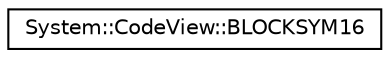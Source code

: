 digraph G
{
  edge [fontname="Helvetica",fontsize="10",labelfontname="Helvetica",labelfontsize="10"];
  node [fontname="Helvetica",fontsize="10",shape=record];
  rankdir="LR";
  Node1 [label="System::CodeView::BLOCKSYM16",height=0.2,width=0.4,color="black", fillcolor="white", style="filled",URL="$struct_system_1_1_code_view_1_1_b_l_o_c_k_s_y_m16.html"];
}
